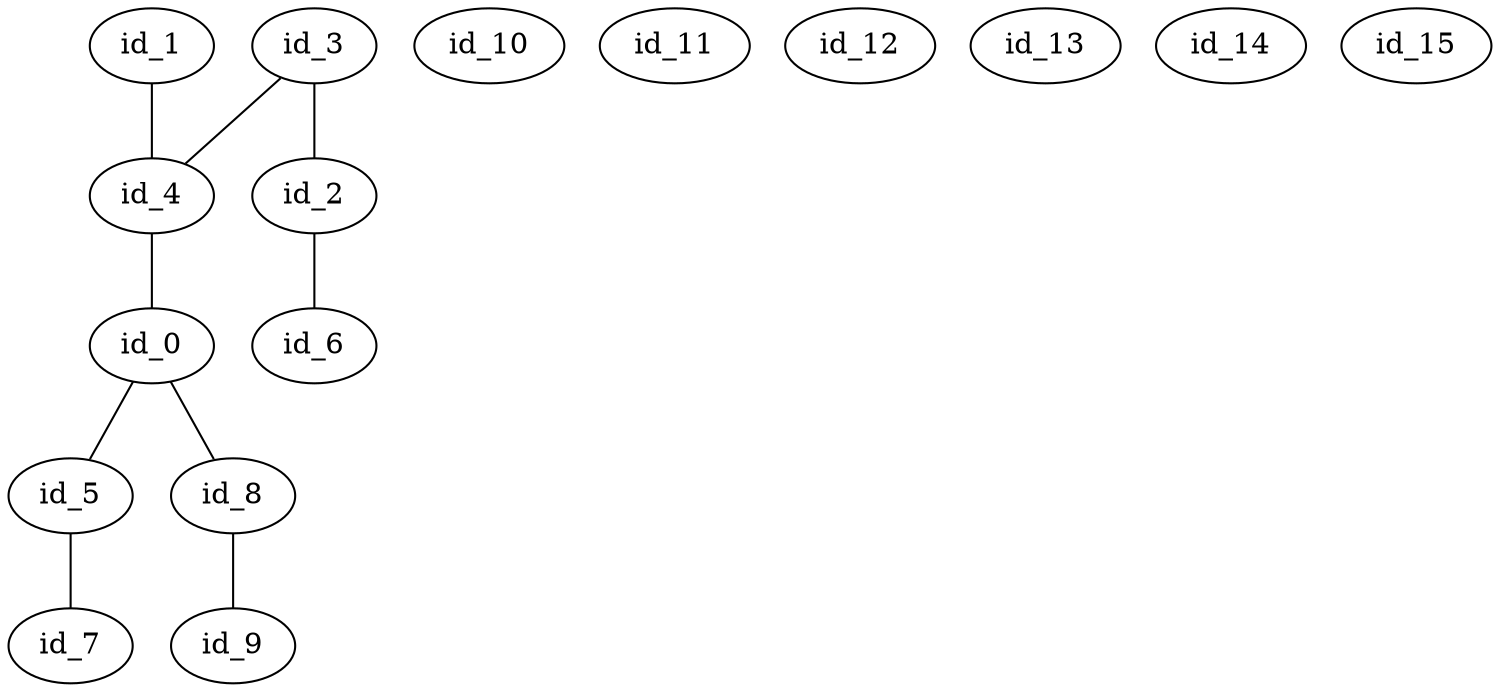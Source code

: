 graph GR{
id_0;
id_1;
id_2;
id_3;
id_4;
id_5;
id_6;
id_7;
id_8;
id_9;
id_10;
id_11;
id_12;
id_13;
id_14;
id_15;
id_0;
id_1;
id_2;
id_3;
id_4;
id_5;
id_6;
id_7;
id_8;
id_9;
id_5--id_7;
id_4--id_0;
id_3--id_4;
id_8--id_9;
id_0--id_5;
id_0--id_8;
id_3--id_2;
id_2--id_6;
id_1--id_4;
}